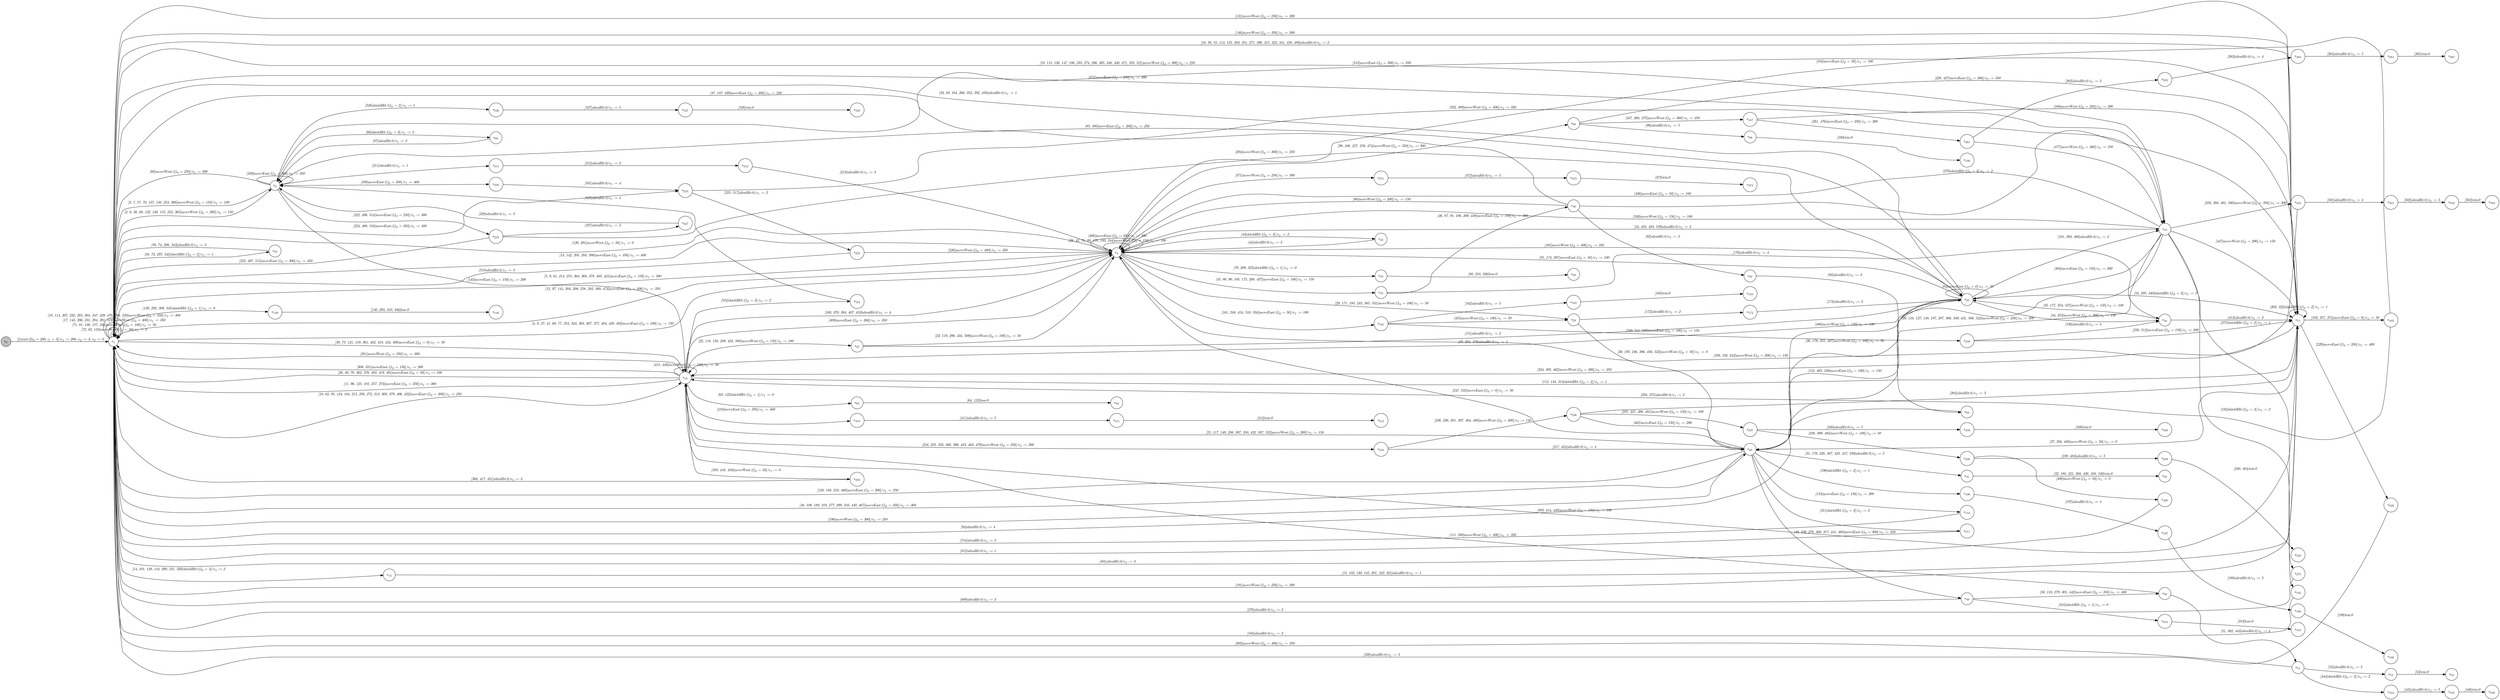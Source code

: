 digraph EFSM{
  graph [rankdir="LR", fontname="Latin Modern Math"];
  node [color="black", fillcolor="white", shape="circle", style="filled", fontname="Latin Modern Math"];
  edge [fontname="Latin Modern Math"];

  s0[fillcolor="gray", label=<s<sub>0</sub>>];
  s1[label=<s<sub>1</sub>>];
  s2[label=<s<sub>2</sub>>];
  s4[label=<s<sub>4</sub>>];
  s10[label=<s<sub>10</sub>>];
  s14[label=<s<sub>14</sub>>];
  s15[label=<s<sub>15</sub>>];
  s19[label=<s<sub>19</sub>>];
  s20[label=<s<sub>20</sub>>];
  s22[label=<s<sub>22</sub>>];
  s29[label=<s<sub>29</sub>>];
  s31[label=<s<sub>31</sub>>];
  s32[label=<s<sub>32</sub>>];
  s33[label=<s<sub>33</sub>>];
  s34[label=<s<sub>34</sub>>];
  s43[label=<s<sub>43</sub>>];
  s45[label=<s<sub>45</sub>>];
  s46[label=<s<sub>46</sub>>];
  s49[label=<s<sub>49</sub>>];
  s50[label=<s<sub>50</sub>>];
  s51[label=<s<sub>51</sub>>];
  s52[label=<s<sub>52</sub>>];
  s53[label=<s<sub>53</sub>>];
  s58[label=<s<sub>58</sub>>];
  s63[label=<s<sub>63</sub>>];
  s64[label=<s<sub>64</sub>>];
  s66[label=<s<sub>66</sub>>];
  s79[label=<s<sub>79</sub>>];
  s80[label=<s<sub>80</sub>>];
  s92[label=<s<sub>92</sub>>];
  s93[label=<s<sub>93</sub>>];
  s98[label=<s<sub>98</sub>>];
  s99[label=<s<sub>99</sub>>];
  s100[label=<s<sub>100</sub>>];
  s103[label=<s<sub>103</sub>>];
  s139[label=<s<sub>139</sub>>];
  s140[label=<s<sub>140</sub>>];
  s153[label=<s<sub>153</sub>>];
  s161[label=<s<sub>161</sub>>];
  s162[label=<s<sub>162</sub>>];
  s163[label=<s<sub>163</sub>>];
  s167[label=<s<sub>167</sub>>];
  s172[label=<s<sub>172</sub>>];
  s182[label=<s<sub>182</sub>>];
  s196[label=<s<sub>196</sub>>];
  s197[label=<s<sub>197</sub>>];
  s198[label=<s<sub>198</sub>>];
  s199[label=<s<sub>199</sub>>];
  s211[label=<s<sub>211</sub>>];
  s212[label=<s<sub>212</sub>>];
  s216[label=<s<sub>216</sub>>];
  s222[label=<s<sub>222</sub>>];
  s224[label=<s<sub>224</sub>>];
  s225[label=<s<sub>225</sub>>];
  s229[label=<s<sub>229</sub>>];
  s236[label=<s<sub>236</sub>>];
  s237[label=<s<sub>237</sub>>];
  s238[label=<s<sub>238</sub>>];
  s239[label=<s<sub>239</sub>>];
  s240[label=<s<sub>240</sub>>];
  s249[label=<s<sub>249</sub>>];
  s261[label=<s<sub>261</sub>>];
  s262[label=<s<sub>262</sub>>];
  s263[label=<s<sub>263</sub>>];
  s264[label=<s<sub>264</sub>>];
  s265[label=<s<sub>265</sub>>];
  s275[label=<s<sub>275</sub>>];
  s311[label=<s<sub>311</sub>>];
  s318[label=<s<sub>318</sub>>];
  s319[label=<s<sub>319</sub>>];
  s327[label=<s<sub>327</sub>>];
  s330[label=<s<sub>330</sub>>];
  s333[label=<s<sub>333</sub>>];
  s338[label=<s<sub>338</sub>>];
  s339[label=<s<sub>339</sub>>];
  s359[label=<s<sub>359</sub>>];
  s371[label=<s<sub>371</sub>>];
  s372[label=<s<sub>372</sub>>];
  s373[label=<s<sub>373</sub>>];
  s400[label=<s<sub>400</sub>>];
  s410[label=<s<sub>410</sub>>];
  s411[label=<s<sub>411</sub>>];
  s412[label=<s<sub>412</sub>>];
  s444[label=<s<sub>444</sub>>];
  s445[label=<s<sub>445</sub>>];
  s446[label=<s<sub>446</sub>>];
  s501[label=<s<sub>501</sub>>];
  s502[label=<s<sub>502</sub>>];
  s503[label=<s<sub>503</sub>>];
  s524[label=<s<sub>524</sub>>];
  s526[label=<s<sub>526</sub>>];
  s527[label=<s<sub>527</sub>>];
  s528[label=<s<sub>528</sub>>];

  s0->s1[label=<<i> [1]start:2&#91;i<sub>0</sub> = 200, i<sub>1</sub> = 3&#93;/o<sub>1</sub> := 200, o<sub>2</sub> := 3, o<sub>3</sub> := 0</i>>];
  s33->s34[label=<<i> [34, 353]moveWest:1&#91;i<sub>0</sub> = 200&#93;/o<sub>1</sub> := 150</i>>];
  s4->s43[label=<<i> [43]shieldHit:1&#91;i<sub>0</sub> = 3&#93;/o<sub>1</sub> := 2</i>>];
  s43->s4[label=<<i> [44]alienHit:0/o<sub>1</sub> := 3</i>>];
  s51->s52[label=<<i> [52]alienHit:0/o<sub>1</sub> := 5</i>>];
  s52->s53[label=<<i> [53]win:0</i>>];
  s10->s63[label=<<i> [63, 122]shieldHit:1&#91;i<sub>0</sub> = 1&#93;/o<sub>1</sub> := 0</i>>];
  s63->s64[label=<<i> [64, 123]lose:0</i>>];
  s33->s2[label=<<i> [65, 495]moveEast:1&#91;i<sub>0</sub> = 200&#93;/o<sub>1</sub> := 250</i>>];
  s2->s66[label=<<i> [66]shieldHit:1&#91;i<sub>0</sub> = 3&#93;/o<sub>1</sub> := 2</i>>];
  s66->s2[label=<<i> [67]alienHit:0/o<sub>1</sub> := 2</i>>];
  s2->s1[label=<<i> [68]moveWest:1&#91;i<sub>0</sub> = 250&#93;/o<sub>1</sub> := 200</i>>];
  s4->s79[label=<<i> [79, 209, 325]shieldHit:1&#91;i<sub>0</sub> = 1&#93;/o<sub>1</sub> := 0</i>>];
  s79->s80[label=<<i> [80, 210, 326]lose:0</i>>];
  s1->s1[label=<<i> [72, 82, 158]moveWest:1&#91;i<sub>0</sub> = 50&#93;/o<sub>1</sub> := 0</i>>];
  s33->s33[label=<<i> [84]moveEast:1&#91;i<sub>0</sub> = 0&#93;/o<sub>1</sub> := 50</i>>];
  s46->s4[label=<<i> [88]moveWest:1&#91;i<sub>0</sub> = 200&#93;/o<sub>1</sub> := 150</i>>];
  s46->s92[label=<<i> [92]alienHit:0/o<sub>1</sub> := 2</i>>];
  s92->s93[label=<<i> [93]alienHit:0/o<sub>1</sub> := 3</i>>];
  s93->s1[label=<<i> [94]alienHit:0/o<sub>1</sub> := 4</i>>];
  s98->s99[label=<<i> [99]alienHit:0/o<sub>1</sub> := 5</i>>];
  s99->s100[label=<<i> [100]win:0</i>>];
  s1->s14[label=<<i> [14, 101, 129, 144, 200, 241, 320]shieldHit:1&#91;i<sub>0</sub> = 3&#93;/o<sub>1</sub> := 2</i>>];
  s14->s15[label=<<i> [15, 102, 130, 145, 201, 242, 321]alienHit:0/o<sub>1</sub> := 1</i>>];
  s15->s103[label=<<i> [103, 357, 374]moveEast:1&#91;i<sub>0</sub> = 0&#93;/o<sub>1</sub> := 50</i>>];
  s103->s4[label=<<i> [104]moveEast:1&#91;i<sub>0</sub> = 50&#93;/o<sub>1</sub> := 100</i>>];
  s46->s1[label=<<i> [47, 107, 439]moveEast:1&#91;i<sub>0</sub> = 200&#93;/o<sub>1</sub> := 250</i>>];
  s50->s10[label=<<i> [111, 280]moveWest:1&#91;i<sub>0</sub> = 400&#93;/o<sub>1</sub> := 350</i>>];
  s4->s1[label=<<i> [120, 291]moveWest:1&#91;i<sub>0</sub> = 50&#93;/o<sub>1</sub> := 0</i>>];
  s15->s1[label=<<i> [131]moveWest:1&#91;i<sub>0</sub> = 250&#93;/o<sub>1</sub> := 200</i>>];
  s2->s10[label=<<i> [133]moveEast:1&#91;i<sub>0</sub> = 150&#93;/o<sub>1</sub> := 200</i>>];
  s15->s1[label=<<i> [146]moveWest:1&#91;i<sub>0</sub> = 350&#93;/o<sub>1</sub> := 300</i>>];
  s22->s33[label=<<i> [151]alienHit:0/o<sub>1</sub> := 2</i>>];
  s20->s153[label=<<i> [153]moveEast:1&#91;i<sub>0</sub> = 150&#93;/o<sub>1</sub> := 200</i>>];
  s153->s1[label=<<i> [154]alienHit:0/o<sub>1</sub> := 3</i>>];
  s1->s1[label=<<i> [71, 81, 138, 157, 344]moveWest:1&#91;i<sub>0</sub> = 100&#93;/o<sub>1</sub> := 50</i>>];
  s161->s162[label=<<i> [162]alienHit:0/o<sub>1</sub> := 5</i>>];
  s162->s163[label=<<i> [163]win:0</i>>];
  s33->s4[label=<<i> [165]moveWest:1&#91;i<sub>0</sub> = 400&#93;/o<sub>1</sub> := 350</i>>];
  s4->s98[label=<<i> [98, 166, 227, 259, 474]moveWest:1&#91;i<sub>0</sub> = 350&#93;/o<sub>1</sub> := 300</i>>];
  s98->s167[label=<<i> [167, 260, 475]moveWest:1&#91;i<sub>0</sub> = 300&#93;/o<sub>1</sub> := 250</i>>];
  s167->s15[label=<<i> [168]moveWest:1&#91;i<sub>0</sub> = 250&#93;/o<sub>1</sub> := 200</i>>];
  s29->s172[label=<<i> [172]alienHit:0/o<sub>1</sub> := 2</i>>];
  s172->s33[label=<<i> [173]alienHit:0/o<sub>1</sub> := 3</i>>];
  s45->s34[label=<<i> [176]alienHit:0/o<sub>1</sub> := 4</i>>];
  s34->s33[label=<<i> [35, 177, 354, 537]moveWest:1&#91;i<sub>0</sub> = 150&#93;/o<sub>1</sub> := 100</i>>];
  s33->s20[label=<<i> [36, 178, 355, 487]moveWest:1&#91;i<sub>0</sub> = 100&#93;/o<sub>1</sub> := 50</i>>];
  s19->s182[label=<<i> [182]shieldHit:1&#91;i<sub>0</sub> = 3&#93;/o<sub>1</sub> := 2</i>>];
  s182->s1[label=<<i> [183]alienHit:0/o<sub>1</sub> := 3</i>>];
  s20->s1[label=<<i> [190]moveWest:1&#91;i<sub>0</sub> = 300&#93;/o<sub>1</sub> := 250</i>>];
  s1->s15[label=<<i> [191]moveWest:1&#91;i<sub>0</sub> = 250&#93;/o<sub>1</sub> := 200</i>>];
  s4->s4[label=<<i> [28, 42, 78, 89, 170, 193, 244]moveWest:1&#91;i<sub>0</sub> = 150&#93;/o<sub>1</sub> := 100</i>>];
  s20->s196[label=<<i> [196]shieldHit:1&#91;i<sub>0</sub> = 2&#93;/o<sub>1</sub> := 1</i>>];
  s196->s197[label=<<i> [197]alienHit:0/o<sub>1</sub> := 4</i>>];
  s197->s198[label=<<i> [198]alienHit:0/o<sub>1</sub> := 5</i>>];
  s198->s199[label=<<i> [199]win:0</i>>];
  s15->s15[label=<<i> [202, 322]shieldHit:1&#91;i<sub>0</sub> = 2&#93;/o<sub>1</sub> := 1</i>>];
  s4->s1[label=<<i> [13, 142, 205, 283, 390]moveEast:1&#91;i<sub>0</sub> = 350&#93;/o<sub>1</sub> := 400</i>>];
  s2->s211[label=<<i> [211]alienHit:0/o<sub>1</sub> := 1</i>>];
  s211->s212[label=<<i> [212]alienHit:0/o<sub>1</sub> := 2</i>>];
  s212->s4[label=<<i> [213]alienHit:0/o<sub>1</sub> := 3</i>>];
  s4->s1[label=<<i> [5, 9, 61, 214, 255, 364, 368, 378, 405, 421]moveEast:1&#91;i<sub>0</sub> = 150&#93;/o<sub>1</sub> := 200</i>>];
  s216->s20[label=<<i> [217, 424]alienHit:0/o<sub>1</sub> := 4</i>>];
  s20->s1[label=<<i> [128, 188, 218, 466]moveEast:1&#91;i<sub>0</sub> = 200&#93;/o<sub>1</sub> := 250</i>>];
  s20->s31[label=<<i> [31, 179, 220, 387, 425, 457, 539]alienHit:0/o<sub>1</sub> := 5</i>>];
  s31->s32[label=<<i> [32, 180, 221, 388, 426, 458, 540]win:0</i>>];
  s224->s225[label=<<i> [225, 517]alienHit:0/o<sub>1</sub> := 2</i>>];
  s225->s4[label=<<i> [226]moveWest:1&#91;i<sub>0</sub> = 400&#93;/o<sub>1</sub> := 350</i>>];
  s98->s15[label=<<i> [228, 427]moveEast:1&#91;i<sub>0</sub> = 300&#93;/o<sub>1</sub> := 350</i>>];
  s15->s229[label=<<i> [229]moveEast:1&#91;i<sub>0</sub> = 350&#93;/o<sub>1</sub> := 400</i>>];
  s229->s1[label=<<i> [230]alienHit:0/o<sub>1</sub> := 3</i>>];
  s19->s10[label=<<i> [25, 234, 478]alienHit:0/o<sub>1</sub> := 4</i>>];
  s238->s239[label=<<i> [239, 483]alienHit:0/o<sub>1</sub> := 5</i>>];
  s239->s240[label=<<i> [240, 484]win:0</i>>];
  s15->s4[label=<<i> [169, 192, 243]moveWest:1&#91;i<sub>0</sub> = 200&#93;/o<sub>1</sub> := 150</i>>];
  s20->s4[label=<<i> [247, 533]moveEast:1&#91;i<sub>0</sub> = 0&#93;/o<sub>1</sub> := 50</i>>];
  s249->s15[label=<<i> [250, 512]moveEast:1&#91;i<sub>0</sub> = 150&#93;/o<sub>1</sub> := 200</i>>];
  s1->s2[label=<<i> [2, 6, 56, 69, 132, 136, 155, 252, 365]moveWest:1&#91;i<sub>0</sub> = 200&#93;/o<sub>1</sub> := 150</i>>];
  s2->s1[label=<<i> [3, 7, 57, 70, 137, 156, 253, 366]moveWest:1&#91;i<sub>0</sub> = 150&#93;/o<sub>1</sub> := 100</i>>];
  s10->s1[label=<<i> [11, 96, 125, 185, 257, 273]moveEast:1&#91;i<sub>0</sub> = 250&#93;/o<sub>1</sub> := 300</i>>];
  s167->s261[label=<<i> [261, 476]moveEast:1&#91;i<sub>0</sub> = 250&#93;/o<sub>1</sub> := 300</i>>];
  s261->s262[label=<<i> [262]alienHit:0/o<sub>1</sub> := 3</i>>];
  s262->s263[label=<<i> [263]alienHit:0/o<sub>1</sub> := 4</i>>];
  s263->s264[label=<<i> [264]alienHit:0/o<sub>1</sub> := 5</i>>];
  s264->s265[label=<<i> [265]win:0</i>>];
  s1->s33[label=<<i> [33, 83, 164, 266, 352, 392, 459]alienHit:0/o<sub>1</sub> := 1</i>>];
  s33->s4[label=<<i> [85, 174, 267]moveEast:1&#91;i<sub>0</sub> = 50&#93;/o<sub>1</sub> := 100</i>>];
  s4->s45[label=<<i> [45, 86, 90, 105, 175, 268, 437]moveEast:1&#91;i<sub>0</sub> = 100&#93;/o<sub>1</sub> := 150</i>>];
  s45->s46[label=<<i> [46, 87, 91, 106, 269, 438]moveEast:1&#91;i<sub>0</sub> = 150&#93;/o<sub>1</sub> := 200</i>>];
  s46->s15[label=<<i> [270]shieldHit:1&#91;i<sub>0</sub> = 3&#93;/o<sub>1</sub> := 2</i>>];
  s19->s275[label=<<i> [275]shieldHit:1&#91;i<sub>0</sub> = 2&#93;/o<sub>1</sub> := 1</i>>];
  s275->s1[label=<<i> [276]alienHit:0/o<sub>1</sub> := 3</i>>];
  s10->s1[label=<<i> [281]moveWest:1&#91;i<sub>0</sub> = 350&#93;/o<sub>1</sub> := 300</i>>];
  s1->s4[label=<<i> [12, 97, 141, 204, 208, 258, 282, 389, 473]moveEast:1&#91;i<sub>0</sub> = 300&#93;/o<sub>1</sub> := 350</i>>];
  s1->s1[label=<<i> [17, 143, 206, 231, 284, 391, 519]moveWest:1&#91;i<sub>0</sub> = 400&#93;/o<sub>1</sub> := 350</i>>];
  s10->s22[label=<<i> [22, 118, 150, 289, 433, 508]moveWest:1&#91;i<sub>0</sub> = 150&#93;/o<sub>1</sub> := 100</i>>];
  s22->s4[label=<<i> [23, 119, 290, 434, 509]moveWest:1&#91;i<sub>0</sub> = 100&#93;/o<sub>1</sub> := 50</i>>];
  s222->s33[label=<<i> [294]moveWest:1&#91;i<sub>0</sub> = 300&#93;/o<sub>1</sub> := 250</i>>];
  s1->s58[label=<<i> [58, 73, 297, 342]shieldHit:1&#91;i<sub>0</sub> = 2&#93;/o<sub>1</sub> := 1</i>>];
  s58->s1[label=<<i> [59, 74, 298, 343]alienHit:0/o<sub>1</sub> := 3</i>>];
  s49->s50[label=<<i> [50, 110, 279, 301, 442]moveEast:1&#91;i<sub>0</sub> = 350&#93;/o<sub>1</sub> := 400</i>>];
  s50->s51[label=<<i> [51, 302, 443]alienHit:0/o<sub>1</sub> := 4</i>>];
  s51->s1[label=<<i> [303]moveWest:1&#91;i<sub>0</sub> = 400&#93;/o<sub>1</sub> := 350</i>>];
  s10->s1[label=<<i> [308, 351]moveEast:1&#91;i<sub>0</sub> = 150&#93;/o<sub>1</sub> := 200</i>>];
  s1->s139[label=<<i> [139, 292, 309, 345]shieldHit:1&#91;i<sub>0</sub> = 1&#93;/o<sub>1</sub> := 0</i>>];
  s139->s140[label=<<i> [140, 293, 310, 346]lose:0</i>>];
  s20->s311[label=<<i> [311]shieldHit:1&#91;i<sub>0</sub> = 3&#93;/o<sub>1</sub> := 2</i>>];
  s311->s1[label=<<i> [312]alienHit:0/o<sub>1</sub> := 1</i>>];
  s10->s15[label=<<i> [112, 134, 314]shieldHit:1&#91;i<sub>0</sub> = 2&#93;/o<sub>1</sub> := 1</i>>];
  s49->s318[label=<<i> [318]shieldHit:1&#91;i<sub>0</sub> = 1&#93;/o<sub>1</sub> := 0</i>>];
  s318->s319[label=<<i> [319]lose:0</i>>];
  s222->s327[label=<<i> [327]alienHit:0/o<sub>1</sub> := 2</i>>];
  s327->s2[label=<<i> [328]alienHit:0/o<sub>1</sub> := 3</i>>];
  s2->s2[label=<<i> [329]moveEast:1&#91;i<sub>0</sub> = 300&#93;/o<sub>1</sub> := 350</i>>];
  s2->s330[label=<<i> [330]moveEast:1&#91;i<sub>0</sub> = 350&#93;/o<sub>1</sub> := 400</i>>];
  s330->s224[label=<<i> [331]alienHit:0/o<sub>1</sub> := 4</i>>];
  s224->s19[label=<<i> [332, 499]moveWest:1&#91;i<sub>0</sub> = 400&#93;/o<sub>1</sub> := 350</i>>];
  s333->s10[label=<<i> [334, 395, 462]moveWest:1&#91;i<sub>0</sub> = 300&#93;/o<sub>1</sub> := 250</i>>];
  s237->s338[label=<<i> [338]alienHit:0/o<sub>1</sub> := 5</i>>];
  s338->s339[label=<<i> [339]win:0</i>>];
  s33->s15[label=<<i> [54, 295, 340]shieldHit:1&#91;i<sub>0</sub> = 3&#93;/o<sub>1</sub> := 2</i>>];
  s20->s15[label=<<i> [37, 356, 488]moveWest:1&#91;i<sub>0</sub> = 50&#93;/o<sub>1</sub> := 0</i>>];
  s103->s10[label=<<i> [358, 375]alienHit:0/o<sub>1</sub> := 2</i>>];
  s4->s371[label=<<i> [371]moveWest:1&#91;i<sub>0</sub> = 250&#93;/o<sub>1</sub> := 200</i>>];
  s371->s372[label=<<i> [372]alienHit:0/o<sub>1</sub> := 5</i>>];
  s372->s373[label=<<i> [373]win:0</i>>];
  s236->s15[label=<<i> [382]alienHit:0/o<sub>1</sub> := 3</i>>];
  s10->s4[label=<<i> [160, 370, 384, 407, 453]alienHit:0/o<sub>1</sub> := 4</i>>];
  s4->s29[label=<<i> [29, 171, 194, 245, 385, 531]moveWest:1&#91;i<sub>0</sub> = 100&#93;/o<sub>1</sub> := 50</i>>];
  s236->s237[label=<<i> [237, 337, 398, 481]moveWest:1&#91;i<sub>0</sub> = 150&#93;/o<sub>1</sub> := 100</i>>];
  s237->s238[label=<<i> [238, 399, 482]moveWest:1&#91;i<sub>0</sub> = 100&#93;/o<sub>1</sub> := 50</i>>];
  s238->s400[label=<<i> [400]moveWest:1&#91;i<sub>0</sub> = 50&#93;/o<sub>1</sub> := 0</i>>];
  s400->s1[label=<<i> [401]alienHit:0/o<sub>1</sub> := 3</i>>];
  s1->s10[label=<<i> [10, 62, 95, 124, 184, 215, 256, 272, 313, 369, 379, 406, 422]moveEast:1&#91;i<sub>0</sub> = 200&#93;/o<sub>1</sub> := 250</i>>];
  s4->s4[label=<<i> [408]moveEast:1&#91;i<sub>0</sub> = 250&#93;/o<sub>1</sub> := 300</i>>];
  s4->s10[label=<<i> [409]moveEast:1&#91;i<sub>0</sub> = 300&#93;/o<sub>1</sub> := 350</i>>];
  s10->s410[label=<<i> [410]moveEast:1&#91;i<sub>0</sub> = 350&#93;/o<sub>1</sub> := 400</i>>];
  s410->s411[label=<<i> [411]alienHit:0/o<sub>1</sub> := 5</i>>];
  s411->s412[label=<<i> [412]win:0</i>>];
  s34->s15[label=<<i> [413]alienHit:0/o<sub>1</sub> := 2</i>>];
  s10->s10[label=<<i> [415, 449]moveWest:1&#91;i<sub>0</sub> = 100&#93;/o<sub>1</sub> := 50</i>>];
  s10->s359[label=<<i> [359, 416, 450]moveWest:1&#91;i<sub>0</sub> = 50&#93;/o<sub>1</sub> := 0</i>>];
  s359->s1[label=<<i> [360, 417, 451]alienHit:0/o<sub>1</sub> := 3</i>>];
  s1->s4[label=<<i> [4, 8, 27, 41, 60, 77, 254, 324, 363, 367, 377, 404, 420, 492]moveEast:1&#91;i<sub>0</sub> = 100&#93;/o<sub>1</sub> := 150</i>>];
  s15->s1[label=<<i> [16, 38, 55, 113, 135, 203, 251, 271, 296, 315, 323, 341, 428, 489]alienHit:0/o<sub>1</sub> := 2</i>>];
  s19->s20[label=<<i> [20, 116, 127, 148, 187, 287, 306, 349, 431, 506, 522]moveWest:1&#91;i<sub>0</sub> = 250&#93;/o<sub>1</sub> := 200</i>>];
  s20->s10[label=<<i> [21, 117, 149, 288, 307, 350, 432, 507, 523]moveWest:1&#91;i<sub>0</sub> = 200&#93;/o<sub>1</sub> := 150</i>>];
  s4->s19[label=<<i> [24, 435, 493, 529]alienHit:0/o<sub>1</sub> := 3</i>>];
  s19->s4[label=<<i> [436]moveEast:1&#91;i<sub>0</sub> = 50&#93;/o<sub>1</sub> := 100</i>>];
  s1->s20[label=<<i> [48, 108, 189, 219, 277, 299, 316, 440, 467]moveEast:1&#91;i<sub>0</sub> = 250&#93;/o<sub>1</sub> := 300</i>>];
  s20->s49[label=<<i> [49, 109, 278, 300, 317, 441, 468]moveEast:1&#91;i<sub>0</sub> = 300&#93;/o<sub>1</sub> := 350</i>>];
  s51->s444[label=<<i> [444]shieldHit:1&#91;i<sub>0</sub> = 3&#93;/o<sub>1</sub> := 2</i>>];
  s444->s445[label=<<i> [445]alienHit:0/o<sub>1</sub> := 5</i>>];
  s445->s446[label=<<i> [446]win:0</i>>];
  s19->s15[label=<<i> [447]moveWest:1&#91;i<sub>0</sub> = 200&#93;/o<sub>1</sub> := 150</i>>];
  s15->s10[label=<<i> [383, 414, 448]moveWest:1&#91;i<sub>0</sub> = 150&#93;/o<sub>1</sub> := 100</i>>];
  s1->s10[label=<<i> [39, 75, 121, 159, 361, 402, 418, 452, 490]moveEast:1&#91;i<sub>0</sub> = 0&#93;/o<sub>1</sub> := 50</i>>];
  s161->s29[label=<<i> [455]moveWest:1&#91;i<sub>0</sub> = 100&#93;/o<sub>1</sub> := 50</i>>];
  s33->s19[label=<<i> [181, 393, 460]alienHit:0/o<sub>1</sub> := 2</i>>];
  s19->s333[label=<<i> [333, 394, 461, 500]moveWest:1&#91;i<sub>0</sub> = 350&#93;/o<sub>1</sub> := 300</i>>];
  s10->s216[label=<<i> [216, 235, 335, 380, 396, 423, 463, 479]moveWest:1&#91;i<sub>0</sub> = 250&#93;/o<sub>1</sub> := 200</i>>];
  s216->s236[label=<<i> [236, 336, 381, 397, 464, 480]moveWest:1&#91;i<sub>0</sub> = 200&#93;/o<sub>1</sub> := 150</i>>];
  s236->s20[label=<<i> [465]moveEast:1&#91;i<sub>0</sub> = 150&#93;/o<sub>1</sub> := 200</i>>];
  s49->s1[label=<<i> [469]alienHit:0/o<sub>1</sub> := 3</i>>];
  s1->s1[label=<<i> [18, 114, 207, 232, 285, 304, 347, 429, 470, 504, 520]moveWest:1&#91;i<sub>0</sub> = 350&#93;/o<sub>1</sub> := 300</i>>];
  s1->s19[label=<<i> [19, 115, 126, 147, 186, 233, 274, 286, 305, 348, 430, 471, 505, 521]moveWest:1&#91;i<sub>0</sub> = 300&#93;/o<sub>1</sub> := 250</i>>];
  s19->s1[label=<<i> [472]moveEast:1&#91;i<sub>0</sub> = 250&#93;/o<sub>1</sub> := 300</i>>];
  s261->s19[label=<<i> [477]moveWest:1&#91;i<sub>0</sub> = 300&#93;/o<sub>1</sub> := 250</i>>];
  s33->s20[label=<<i> [152, 485, 538]moveEast:1&#91;i<sub>0</sub> = 100&#93;/o<sub>1</sub> := 150</i>>];
  s20->s33[label=<<i> [486]moveWest:1&#91;i<sub>0</sub> = 150&#93;/o<sub>1</sub> := 100</i>>];
  s10->s1[label=<<i> [26, 40, 76, 362, 376, 403, 419, 491]moveEast:1&#91;i<sub>0</sub> = 50&#93;/o<sub>1</sub> := 100</i>>];
  s19->s33[label=<<i> [494]moveEast:1&#91;i<sub>0</sub> = 150&#93;/o<sub>1</sub> := 200</i>>];
  s2->s222[label=<<i> [222, 496, 514]moveEast:1&#91;i<sub>0</sub> = 250&#93;/o<sub>1</sub> := 300</i>>];
  s222->s1[label=<<i> [223, 497, 515]moveEast:1&#91;i<sub>0</sub> = 300&#93;/o<sub>1</sub> := 350</i>>];
  s1->s224[label=<<i> [224, 498, 516]moveEast:1&#91;i<sub>0</sub> = 350&#93;/o<sub>1</sub> := 400</i>>];
  s333->s501[label=<<i> [501]alienHit:0/o<sub>1</sub> := 4</i>>];
  s501->s502[label=<<i> [502]alienHit:0/o<sub>1</sub> := 5</i>>];
  s502->s503[label=<<i> [503]win:0</i>>];
  s4->s161[label=<<i> [161, 248, 454, 510, 534]moveEast:1&#91;i<sub>0</sub> = 50&#93;/o<sub>1</sub> := 100</i>>];
  s15->s2[label=<<i> [513]moveEast:1&#91;i<sub>0</sub> = 200&#93;/o<sub>1</sub> := 250</i>>];
  s225->s1[label=<<i> [518]alienHit:0/o<sub>1</sub> := 3</i>>];
  s10->s524[label=<<i> [524]shieldHit:1&#91;i<sub>0</sub> = 3&#93;/o<sub>1</sub> := 2</i>>];
  s524->s2[label=<<i> [525]alienHit:0/o<sub>1</sub> := 4</i>>];
  s2->s526[label=<<i> [526]shieldHit:1&#91;i<sub>0</sub> = 2&#93;/o<sub>1</sub> := 1</i>>];
  s526->s527[label=<<i> [527]alienHit:0/o<sub>1</sub> := 5</i>>];
  s527->s528[label=<<i> [528]win:0</i>>];
  s19->s4[label=<<i> [530]moveWest:1&#91;i<sub>0</sub> = 150&#93;/o<sub>1</sub> := 100</i>>];
  s29->s20[label=<<i> [30, 195, 246, 386, 456, 532]moveWest:1&#91;i<sub>0</sub> = 50&#93;/o<sub>1</sub> := 0</i>>];
  s161->s249[label=<<i> [249, 511, 535]moveEast:1&#91;i<sub>0</sub> = 100&#93;/o<sub>1</sub> := 150</i>>];
  s249->s34[label=<<i> [536]alienHit:0/o<sub>1</sub> := 4</i>>];
}